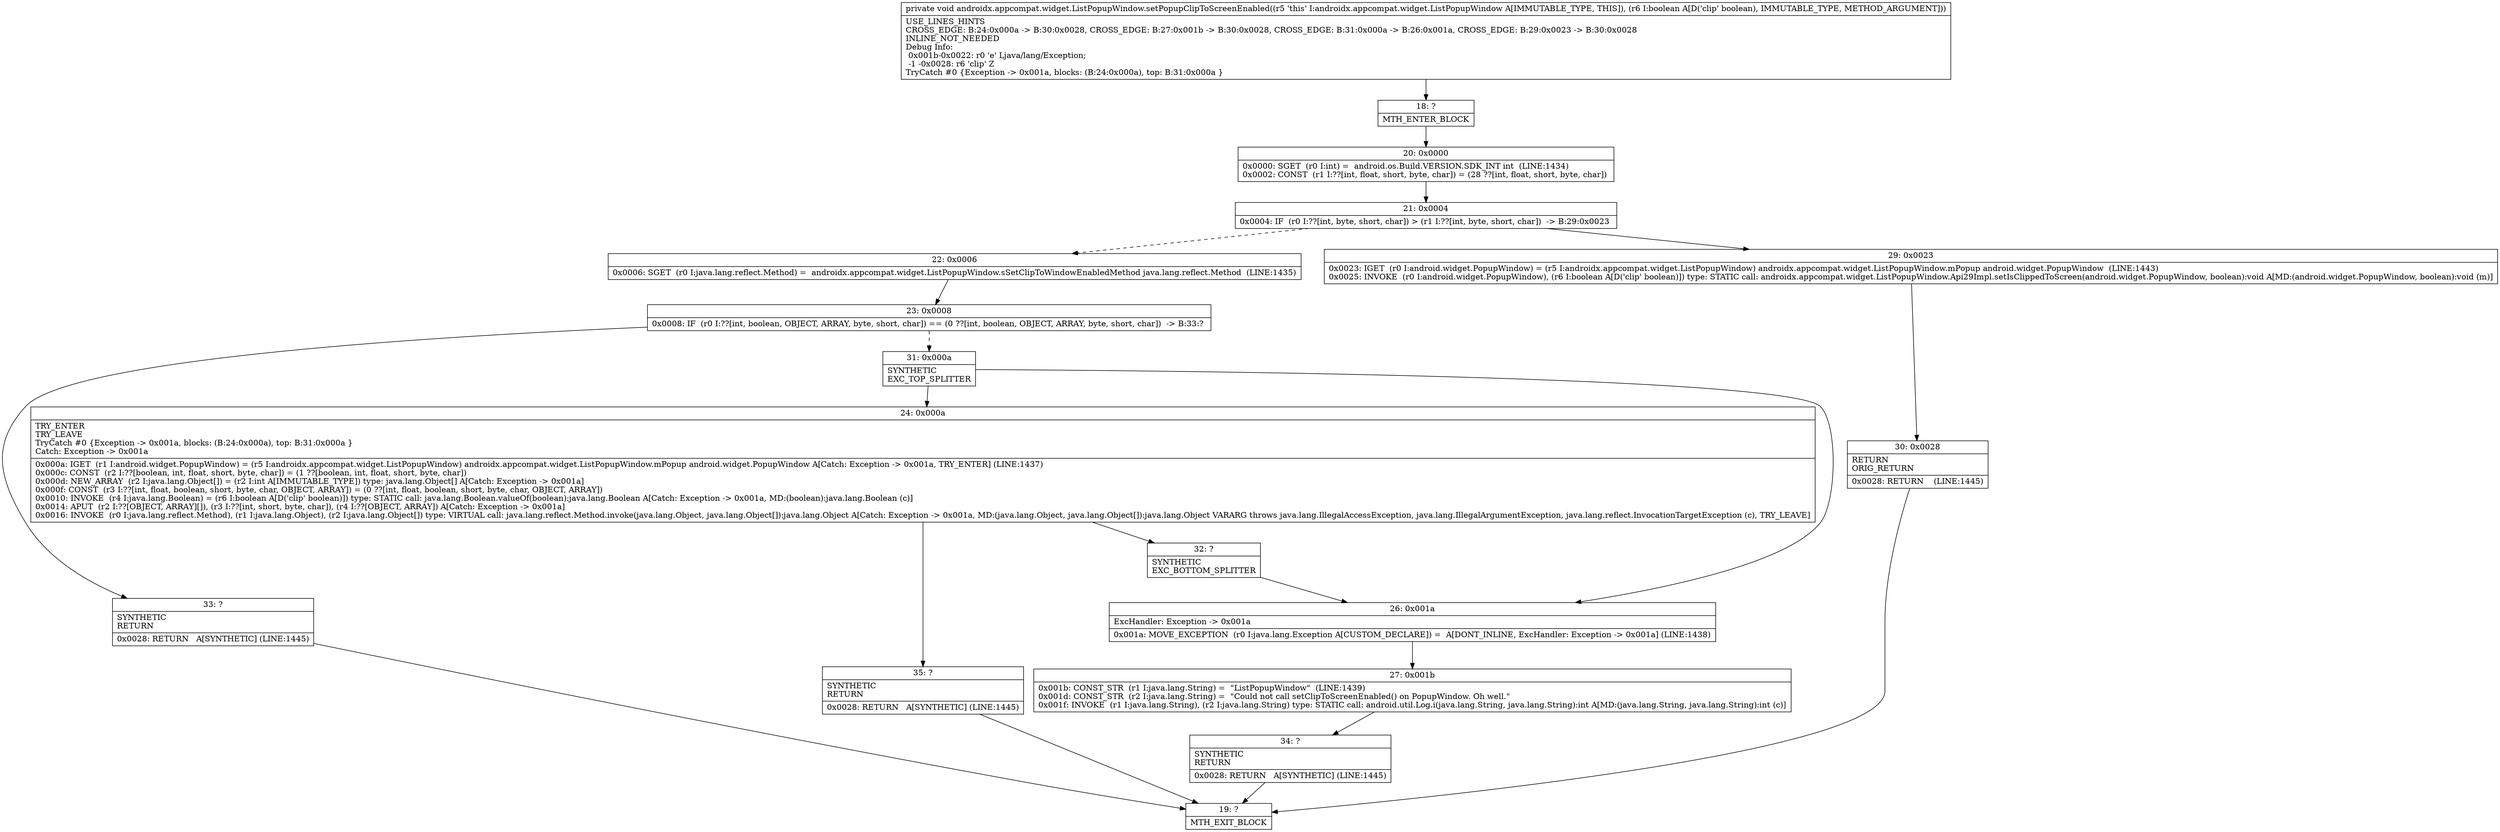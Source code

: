digraph "CFG forandroidx.appcompat.widget.ListPopupWindow.setPopupClipToScreenEnabled(Z)V" {
Node_18 [shape=record,label="{18\:\ ?|MTH_ENTER_BLOCK\l}"];
Node_20 [shape=record,label="{20\:\ 0x0000|0x0000: SGET  (r0 I:int) =  android.os.Build.VERSION.SDK_INT int  (LINE:1434)\l0x0002: CONST  (r1 I:??[int, float, short, byte, char]) = (28 ??[int, float, short, byte, char]) \l}"];
Node_21 [shape=record,label="{21\:\ 0x0004|0x0004: IF  (r0 I:??[int, byte, short, char]) \> (r1 I:??[int, byte, short, char])  \-\> B:29:0x0023 \l}"];
Node_22 [shape=record,label="{22\:\ 0x0006|0x0006: SGET  (r0 I:java.lang.reflect.Method) =  androidx.appcompat.widget.ListPopupWindow.sSetClipToWindowEnabledMethod java.lang.reflect.Method  (LINE:1435)\l}"];
Node_23 [shape=record,label="{23\:\ 0x0008|0x0008: IF  (r0 I:??[int, boolean, OBJECT, ARRAY, byte, short, char]) == (0 ??[int, boolean, OBJECT, ARRAY, byte, short, char])  \-\> B:33:? \l}"];
Node_31 [shape=record,label="{31\:\ 0x000a|SYNTHETIC\lEXC_TOP_SPLITTER\l}"];
Node_24 [shape=record,label="{24\:\ 0x000a|TRY_ENTER\lTRY_LEAVE\lTryCatch #0 \{Exception \-\> 0x001a, blocks: (B:24:0x000a), top: B:31:0x000a \}\lCatch: Exception \-\> 0x001a\l|0x000a: IGET  (r1 I:android.widget.PopupWindow) = (r5 I:androidx.appcompat.widget.ListPopupWindow) androidx.appcompat.widget.ListPopupWindow.mPopup android.widget.PopupWindow A[Catch: Exception \-\> 0x001a, TRY_ENTER] (LINE:1437)\l0x000c: CONST  (r2 I:??[boolean, int, float, short, byte, char]) = (1 ??[boolean, int, float, short, byte, char]) \l0x000d: NEW_ARRAY  (r2 I:java.lang.Object[]) = (r2 I:int A[IMMUTABLE_TYPE]) type: java.lang.Object[] A[Catch: Exception \-\> 0x001a]\l0x000f: CONST  (r3 I:??[int, float, boolean, short, byte, char, OBJECT, ARRAY]) = (0 ??[int, float, boolean, short, byte, char, OBJECT, ARRAY]) \l0x0010: INVOKE  (r4 I:java.lang.Boolean) = (r6 I:boolean A[D('clip' boolean)]) type: STATIC call: java.lang.Boolean.valueOf(boolean):java.lang.Boolean A[Catch: Exception \-\> 0x001a, MD:(boolean):java.lang.Boolean (c)]\l0x0014: APUT  (r2 I:??[OBJECT, ARRAY][]), (r3 I:??[int, short, byte, char]), (r4 I:??[OBJECT, ARRAY]) A[Catch: Exception \-\> 0x001a]\l0x0016: INVOKE  (r0 I:java.lang.reflect.Method), (r1 I:java.lang.Object), (r2 I:java.lang.Object[]) type: VIRTUAL call: java.lang.reflect.Method.invoke(java.lang.Object, java.lang.Object[]):java.lang.Object A[Catch: Exception \-\> 0x001a, MD:(java.lang.Object, java.lang.Object[]):java.lang.Object VARARG throws java.lang.IllegalAccessException, java.lang.IllegalArgumentException, java.lang.reflect.InvocationTargetException (c), TRY_LEAVE]\l}"];
Node_32 [shape=record,label="{32\:\ ?|SYNTHETIC\lEXC_BOTTOM_SPLITTER\l}"];
Node_35 [shape=record,label="{35\:\ ?|SYNTHETIC\lRETURN\l|0x0028: RETURN   A[SYNTHETIC] (LINE:1445)\l}"];
Node_19 [shape=record,label="{19\:\ ?|MTH_EXIT_BLOCK\l}"];
Node_26 [shape=record,label="{26\:\ 0x001a|ExcHandler: Exception \-\> 0x001a\l|0x001a: MOVE_EXCEPTION  (r0 I:java.lang.Exception A[CUSTOM_DECLARE]) =  A[DONT_INLINE, ExcHandler: Exception \-\> 0x001a] (LINE:1438)\l}"];
Node_27 [shape=record,label="{27\:\ 0x001b|0x001b: CONST_STR  (r1 I:java.lang.String) =  \"ListPopupWindow\"  (LINE:1439)\l0x001d: CONST_STR  (r2 I:java.lang.String) =  \"Could not call setClipToScreenEnabled() on PopupWindow. Oh well.\" \l0x001f: INVOKE  (r1 I:java.lang.String), (r2 I:java.lang.String) type: STATIC call: android.util.Log.i(java.lang.String, java.lang.String):int A[MD:(java.lang.String, java.lang.String):int (c)]\l}"];
Node_34 [shape=record,label="{34\:\ ?|SYNTHETIC\lRETURN\l|0x0028: RETURN   A[SYNTHETIC] (LINE:1445)\l}"];
Node_33 [shape=record,label="{33\:\ ?|SYNTHETIC\lRETURN\l|0x0028: RETURN   A[SYNTHETIC] (LINE:1445)\l}"];
Node_29 [shape=record,label="{29\:\ 0x0023|0x0023: IGET  (r0 I:android.widget.PopupWindow) = (r5 I:androidx.appcompat.widget.ListPopupWindow) androidx.appcompat.widget.ListPopupWindow.mPopup android.widget.PopupWindow  (LINE:1443)\l0x0025: INVOKE  (r0 I:android.widget.PopupWindow), (r6 I:boolean A[D('clip' boolean)]) type: STATIC call: androidx.appcompat.widget.ListPopupWindow.Api29Impl.setIsClippedToScreen(android.widget.PopupWindow, boolean):void A[MD:(android.widget.PopupWindow, boolean):void (m)]\l}"];
Node_30 [shape=record,label="{30\:\ 0x0028|RETURN\lORIG_RETURN\l|0x0028: RETURN    (LINE:1445)\l}"];
MethodNode[shape=record,label="{private void androidx.appcompat.widget.ListPopupWindow.setPopupClipToScreenEnabled((r5 'this' I:androidx.appcompat.widget.ListPopupWindow A[IMMUTABLE_TYPE, THIS]), (r6 I:boolean A[D('clip' boolean), IMMUTABLE_TYPE, METHOD_ARGUMENT]))  | USE_LINES_HINTS\lCROSS_EDGE: B:24:0x000a \-\> B:30:0x0028, CROSS_EDGE: B:27:0x001b \-\> B:30:0x0028, CROSS_EDGE: B:31:0x000a \-\> B:26:0x001a, CROSS_EDGE: B:29:0x0023 \-\> B:30:0x0028\lINLINE_NOT_NEEDED\lDebug Info:\l  0x001b\-0x0022: r0 'e' Ljava\/lang\/Exception;\l  \-1 \-0x0028: r6 'clip' Z\lTryCatch #0 \{Exception \-\> 0x001a, blocks: (B:24:0x000a), top: B:31:0x000a \}\l}"];
MethodNode -> Node_18;Node_18 -> Node_20;
Node_20 -> Node_21;
Node_21 -> Node_22[style=dashed];
Node_21 -> Node_29;
Node_22 -> Node_23;
Node_23 -> Node_31[style=dashed];
Node_23 -> Node_33;
Node_31 -> Node_24;
Node_31 -> Node_26;
Node_24 -> Node_32;
Node_24 -> Node_35;
Node_32 -> Node_26;
Node_35 -> Node_19;
Node_26 -> Node_27;
Node_27 -> Node_34;
Node_34 -> Node_19;
Node_33 -> Node_19;
Node_29 -> Node_30;
Node_30 -> Node_19;
}

